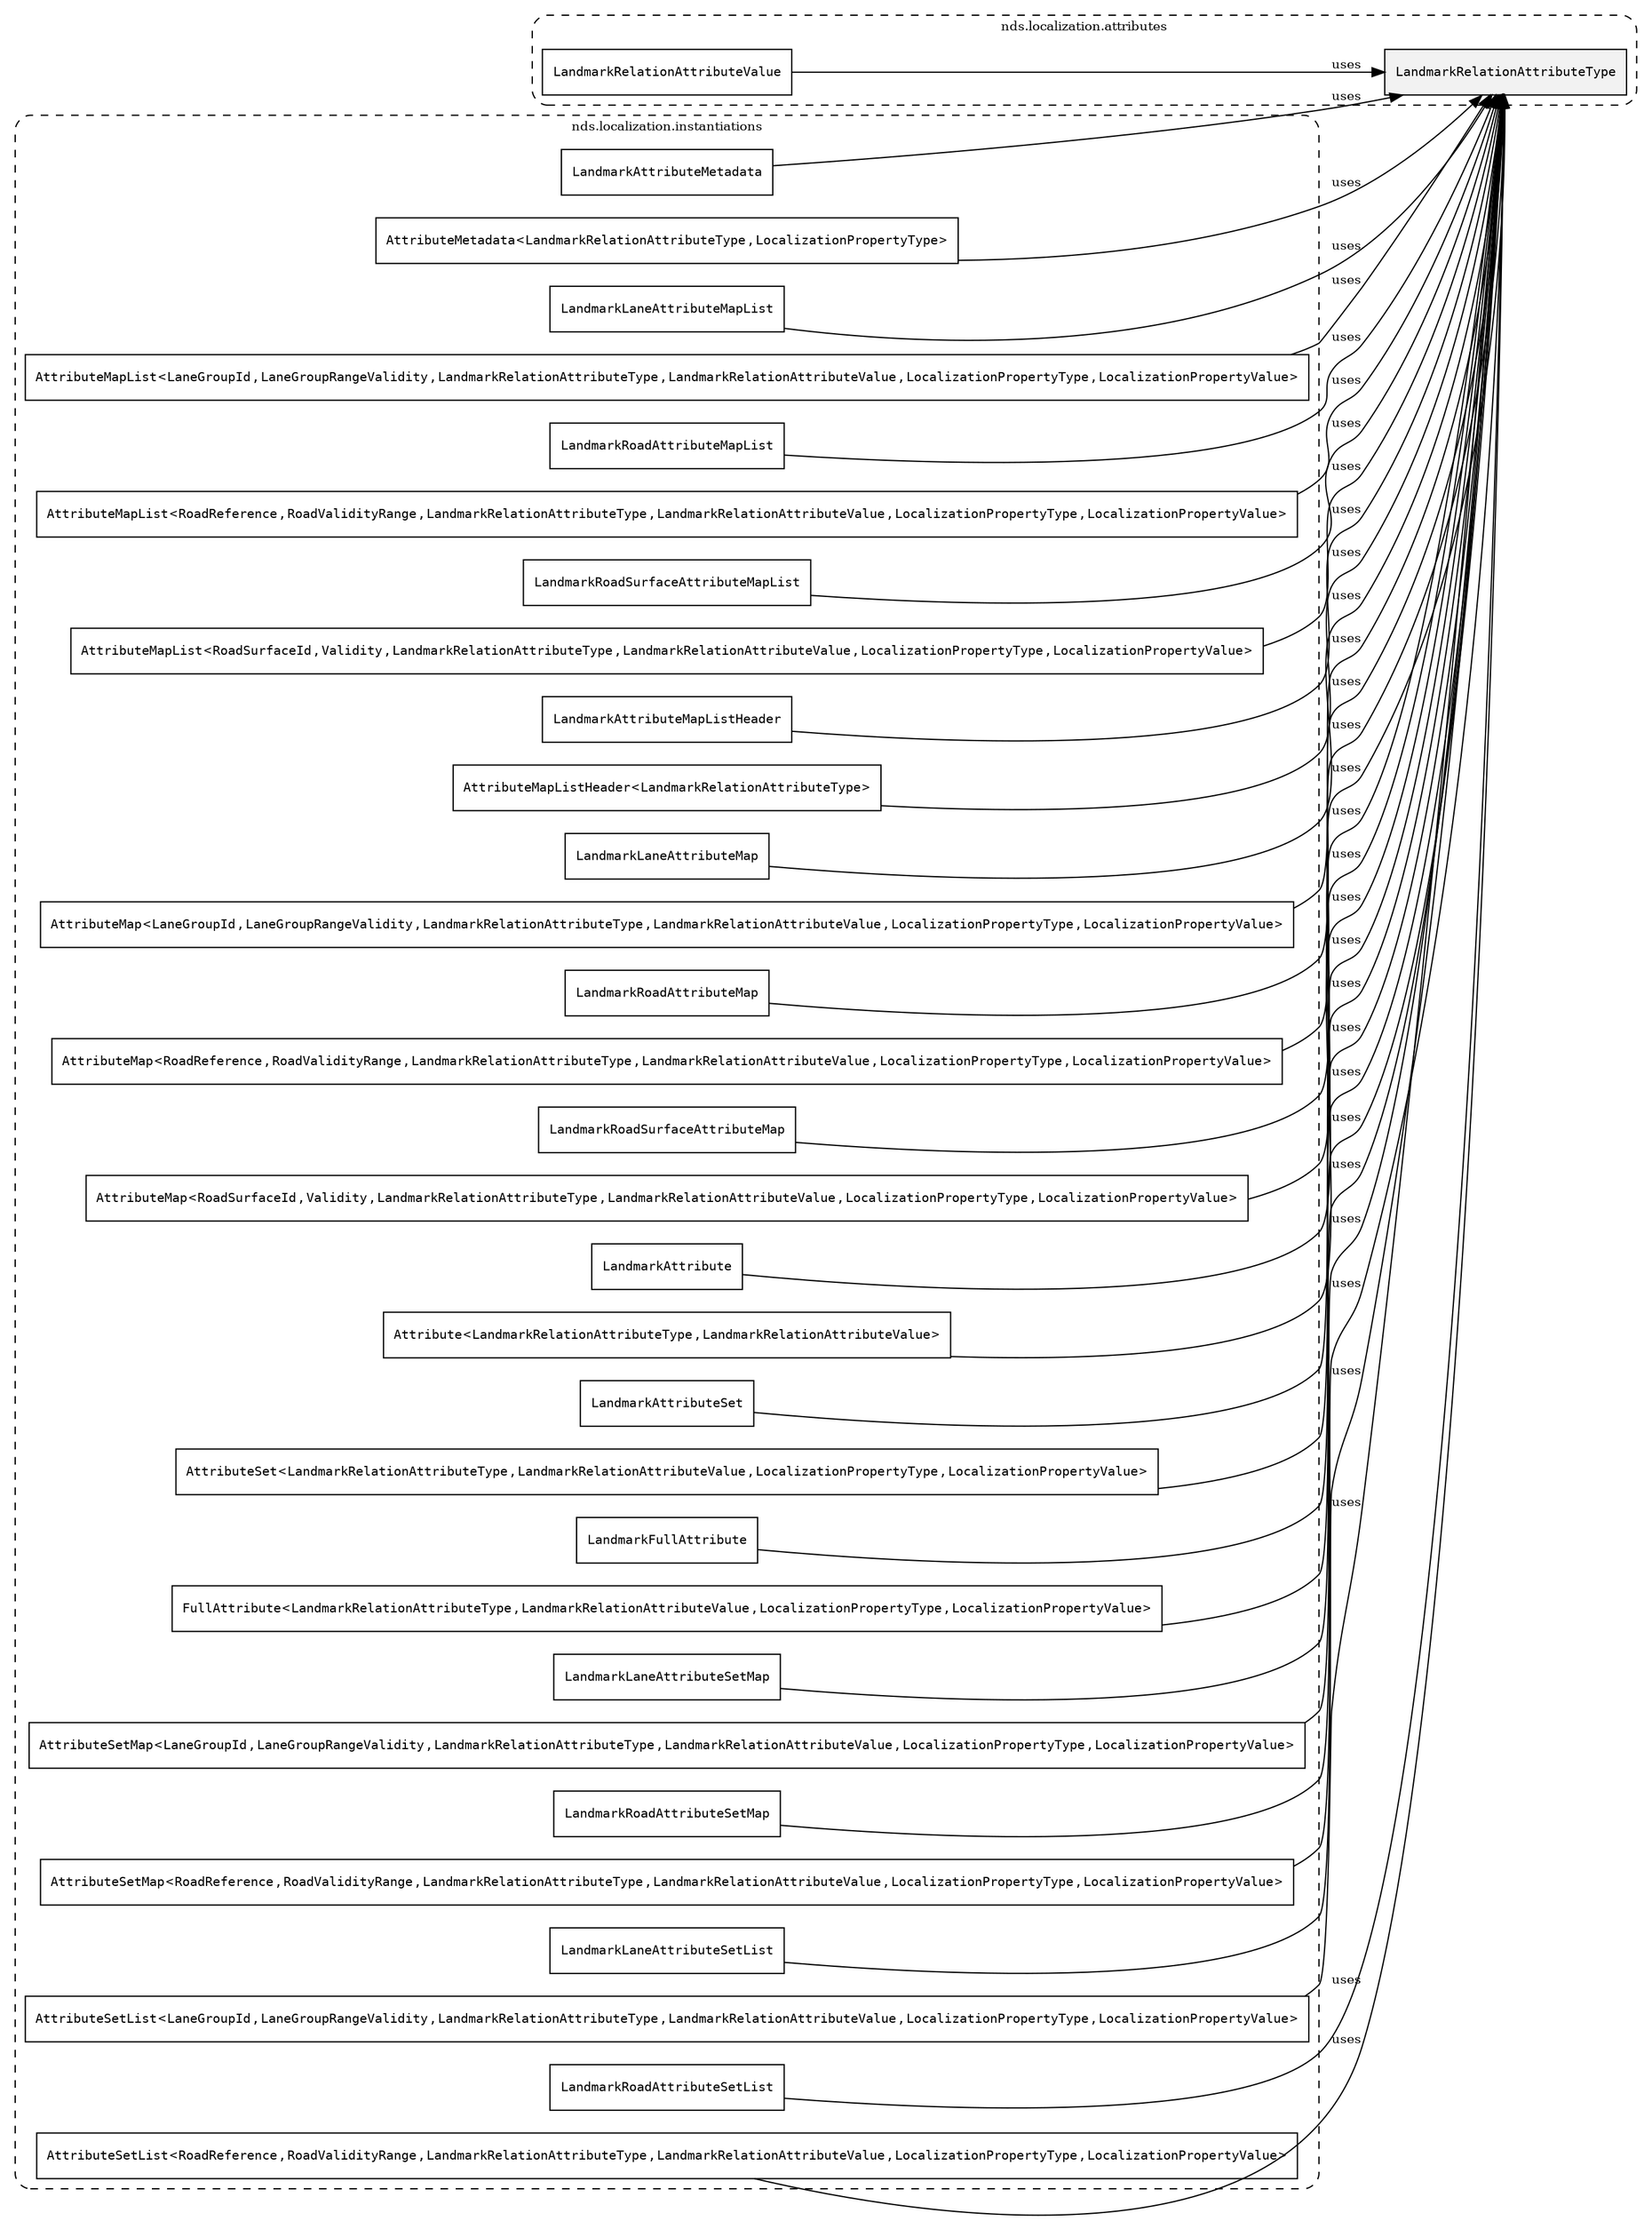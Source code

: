 /**
 * This dot file creates symbol collaboration diagram for LandmarkRelationAttributeType.
 */
digraph ZSERIO
{
    node [shape=box, fontsize=10];
    rankdir="LR";
    fontsize=10;
    tooltip="LandmarkRelationAttributeType collaboration diagram";

    subgraph "cluster_nds.localization.attributes"
    {
        style="dashed, rounded";
        label="nds.localization.attributes";
        tooltip="Package nds.localization.attributes";
        href="../../../content/packages/nds.localization.attributes.html#Package-nds-localization-attributes";
        target="_parent";

        "LandmarkRelationAttributeType" [style="filled", fillcolor="#0000000D", target="_parent", label=<<font face="monospace"><table align="center" border="0" cellspacing="0" cellpadding="0"><tr><td href="../../../content/packages/nds.localization.attributes.html#Enum-LandmarkRelationAttributeType" title="Enum defined in nds.localization.attributes">LandmarkRelationAttributeType</td></tr></table></font>>];
        "LandmarkRelationAttributeValue" [target="_parent", label=<<font face="monospace"><table align="center" border="0" cellspacing="0" cellpadding="0"><tr><td href="../../../content/packages/nds.localization.attributes.html#Choice-LandmarkRelationAttributeValue" title="Choice defined in nds.localization.attributes">LandmarkRelationAttributeValue</td></tr></table></font>>];
    }

    subgraph "cluster_nds.localization.instantiations"
    {
        style="dashed, rounded";
        label="nds.localization.instantiations";
        tooltip="Package nds.localization.instantiations";
        href="../../../content/packages/nds.localization.instantiations.html#Package-nds-localization-instantiations";
        target="_parent";

        "LandmarkAttributeMetadata" [target="_parent", label=<<font face="monospace"><table align="center" border="0" cellspacing="0" cellpadding="0"><tr><td href="../../../content/packages/nds.localization.instantiations.html#InstantiateType-LandmarkAttributeMetadata" title="InstantiateType defined in nds.localization.instantiations">LandmarkAttributeMetadata</td></tr></table></font>>];
        "AttributeMetadata&lt;LandmarkRelationAttributeType,LocalizationPropertyType&gt;" [target="_parent", label=<<font face="monospace"><table align="center" border="0" cellspacing="0" cellpadding="0"><tr><td href="../../../content/packages/nds.core.attributemap.html#Structure-AttributeMetadata" title="Structure defined in nds.core.attributemap">AttributeMetadata</td><td>&lt;</td><td><table align="center" border="0" cellspacing="0" cellpadding="0"><tr><td href="../../../content/packages/nds.localization.attributes.html#Enum-LandmarkRelationAttributeType" title="Enum defined in nds.localization.attributes">LandmarkRelationAttributeType</td></tr></table></td><td>,</td><td><table align="center" border="0" cellspacing="0" cellpadding="0"><tr><td href="../../../content/packages/nds.localization.properties.html#Structure-LocalizationPropertyType" title="Structure defined in nds.localization.properties">LocalizationPropertyType</td></tr></table></td><td>&gt;</td></tr></table></font>>];
        "LandmarkLaneAttributeMapList" [target="_parent", label=<<font face="monospace"><table align="center" border="0" cellspacing="0" cellpadding="0"><tr><td href="../../../content/packages/nds.localization.instantiations.html#InstantiateType-LandmarkLaneAttributeMapList" title="InstantiateType defined in nds.localization.instantiations">LandmarkLaneAttributeMapList</td></tr></table></font>>];
        "AttributeMapList&lt;LaneGroupId,LaneGroupRangeValidity,LandmarkRelationAttributeType,LandmarkRelationAttributeValue,LocalizationPropertyType,LocalizationPropertyValue&gt;" [target="_parent", label=<<font face="monospace"><table align="center" border="0" cellspacing="0" cellpadding="0"><tr><td href="../../../content/packages/nds.core.attributemap.html#Structure-AttributeMapList" title="Structure defined in nds.core.attributemap">AttributeMapList</td><td>&lt;</td><td><table align="center" border="0" cellspacing="0" cellpadding="0"><tr><td href="../../../content/packages/nds.lane.reference.types.html#Subtype-LaneGroupId" title="Subtype defined in nds.lane.reference.types">LaneGroupId</td></tr></table></td><td>,</td><td><table align="center" border="0" cellspacing="0" cellpadding="0"><tr><td href="../../../content/packages/nds.lane.reference.types.html#Structure-LaneGroupRangeValidity" title="Structure defined in nds.lane.reference.types">LaneGroupRangeValidity</td></tr></table></td><td>,</td><td><table align="center" border="0" cellspacing="0" cellpadding="0"><tr><td href="../../../content/packages/nds.localization.attributes.html#Enum-LandmarkRelationAttributeType" title="Enum defined in nds.localization.attributes">LandmarkRelationAttributeType</td></tr></table></td><td>,</td><td><table align="center" border="0" cellspacing="0" cellpadding="0"><tr><td href="../../../content/packages/nds.localization.attributes.html#Choice-LandmarkRelationAttributeValue" title="Choice defined in nds.localization.attributes">LandmarkRelationAttributeValue</td></tr></table></td><td>,</td><td><table align="center" border="0" cellspacing="0" cellpadding="0"><tr><td href="../../../content/packages/nds.localization.properties.html#Structure-LocalizationPropertyType" title="Structure defined in nds.localization.properties">LocalizationPropertyType</td></tr></table></td><td>,</td><td><table align="center" border="0" cellspacing="0" cellpadding="0"><tr><td href="../../../content/packages/nds.localization.properties.html#Structure-LocalizationPropertyValue" title="Structure defined in nds.localization.properties">LocalizationPropertyValue</td></tr></table></td><td>&gt;</td></tr></table></font>>];
        "LandmarkRoadAttributeMapList" [target="_parent", label=<<font face="monospace"><table align="center" border="0" cellspacing="0" cellpadding="0"><tr><td href="../../../content/packages/nds.localization.instantiations.html#InstantiateType-LandmarkRoadAttributeMapList" title="InstantiateType defined in nds.localization.instantiations">LandmarkRoadAttributeMapList</td></tr></table></font>>];
        "AttributeMapList&lt;RoadReference,RoadValidityRange,LandmarkRelationAttributeType,LandmarkRelationAttributeValue,LocalizationPropertyType,LocalizationPropertyValue&gt;" [target="_parent", label=<<font face="monospace"><table align="center" border="0" cellspacing="0" cellpadding="0"><tr><td href="../../../content/packages/nds.core.attributemap.html#Structure-AttributeMapList" title="Structure defined in nds.core.attributemap">AttributeMapList</td><td>&lt;</td><td><table align="center" border="0" cellspacing="0" cellpadding="0"><tr><td href="../../../content/packages/nds.road.reference.types.html#Structure-RoadReference" title="Structure defined in nds.road.reference.types">RoadReference</td></tr></table></td><td>,</td><td><table align="center" border="0" cellspacing="0" cellpadding="0"><tr><td href="../../../content/packages/nds.road.reference.types.html#Structure-RoadValidityRange" title="Structure defined in nds.road.reference.types">RoadValidityRange</td></tr></table></td><td>,</td><td><table align="center" border="0" cellspacing="0" cellpadding="0"><tr><td href="../../../content/packages/nds.localization.attributes.html#Enum-LandmarkRelationAttributeType" title="Enum defined in nds.localization.attributes">LandmarkRelationAttributeType</td></tr></table></td><td>,</td><td><table align="center" border="0" cellspacing="0" cellpadding="0"><tr><td href="../../../content/packages/nds.localization.attributes.html#Choice-LandmarkRelationAttributeValue" title="Choice defined in nds.localization.attributes">LandmarkRelationAttributeValue</td></tr></table></td><td>,</td><td><table align="center" border="0" cellspacing="0" cellpadding="0"><tr><td href="../../../content/packages/nds.localization.properties.html#Structure-LocalizationPropertyType" title="Structure defined in nds.localization.properties">LocalizationPropertyType</td></tr></table></td><td>,</td><td><table align="center" border="0" cellspacing="0" cellpadding="0"><tr><td href="../../../content/packages/nds.localization.properties.html#Structure-LocalizationPropertyValue" title="Structure defined in nds.localization.properties">LocalizationPropertyValue</td></tr></table></td><td>&gt;</td></tr></table></font>>];
        "LandmarkRoadSurfaceAttributeMapList" [target="_parent", label=<<font face="monospace"><table align="center" border="0" cellspacing="0" cellpadding="0"><tr><td href="../../../content/packages/nds.localization.instantiations.html#InstantiateType-LandmarkRoadSurfaceAttributeMapList" title="InstantiateType defined in nds.localization.instantiations">LandmarkRoadSurfaceAttributeMapList</td></tr></table></font>>];
        "AttributeMapList&lt;RoadSurfaceId,Validity,LandmarkRelationAttributeType,LandmarkRelationAttributeValue,LocalizationPropertyType,LocalizationPropertyValue&gt;" [target="_parent", label=<<font face="monospace"><table align="center" border="0" cellspacing="0" cellpadding="0"><tr><td href="../../../content/packages/nds.core.attributemap.html#Structure-AttributeMapList" title="Structure defined in nds.core.attributemap">AttributeMapList</td><td>&lt;</td><td><table align="center" border="0" cellspacing="0" cellpadding="0"><tr><td href="../../../content/packages/nds.lane.reference.types.html#Subtype-RoadSurfaceId" title="Subtype defined in nds.lane.reference.types">RoadSurfaceId</td></tr></table></td><td>,</td><td><table align="center" border="0" cellspacing="0" cellpadding="0"><tr><td href="../../../content/packages/nds.core.attributemap.html#Structure-Validity" title="Structure defined in nds.core.attributemap">Validity</td></tr></table></td><td>,</td><td><table align="center" border="0" cellspacing="0" cellpadding="0"><tr><td href="../../../content/packages/nds.localization.attributes.html#Enum-LandmarkRelationAttributeType" title="Enum defined in nds.localization.attributes">LandmarkRelationAttributeType</td></tr></table></td><td>,</td><td><table align="center" border="0" cellspacing="0" cellpadding="0"><tr><td href="../../../content/packages/nds.localization.attributes.html#Choice-LandmarkRelationAttributeValue" title="Choice defined in nds.localization.attributes">LandmarkRelationAttributeValue</td></tr></table></td><td>,</td><td><table align="center" border="0" cellspacing="0" cellpadding="0"><tr><td href="../../../content/packages/nds.localization.properties.html#Structure-LocalizationPropertyType" title="Structure defined in nds.localization.properties">LocalizationPropertyType</td></tr></table></td><td>,</td><td><table align="center" border="0" cellspacing="0" cellpadding="0"><tr><td href="../../../content/packages/nds.localization.properties.html#Structure-LocalizationPropertyValue" title="Structure defined in nds.localization.properties">LocalizationPropertyValue</td></tr></table></td><td>&gt;</td></tr></table></font>>];
        "LandmarkAttributeMapListHeader" [target="_parent", label=<<font face="monospace"><table align="center" border="0" cellspacing="0" cellpadding="0"><tr><td href="../../../content/packages/nds.localization.instantiations.html#InstantiateType-LandmarkAttributeMapListHeader" title="InstantiateType defined in nds.localization.instantiations">LandmarkAttributeMapListHeader</td></tr></table></font>>];
        "AttributeMapListHeader&lt;LandmarkRelationAttributeType&gt;" [target="_parent", label=<<font face="monospace"><table align="center" border="0" cellspacing="0" cellpadding="0"><tr><td href="../../../content/packages/nds.core.attributemap.html#Structure-AttributeMapListHeader" title="Structure defined in nds.core.attributemap">AttributeMapListHeader</td><td>&lt;</td><td><table align="center" border="0" cellspacing="0" cellpadding="0"><tr><td href="../../../content/packages/nds.localization.attributes.html#Enum-LandmarkRelationAttributeType" title="Enum defined in nds.localization.attributes">LandmarkRelationAttributeType</td></tr></table></td><td>&gt;</td></tr></table></font>>];
        "LandmarkLaneAttributeMap" [target="_parent", label=<<font face="monospace"><table align="center" border="0" cellspacing="0" cellpadding="0"><tr><td href="../../../content/packages/nds.localization.instantiations.html#InstantiateType-LandmarkLaneAttributeMap" title="InstantiateType defined in nds.localization.instantiations">LandmarkLaneAttributeMap</td></tr></table></font>>];
        "AttributeMap&lt;LaneGroupId,LaneGroupRangeValidity,LandmarkRelationAttributeType,LandmarkRelationAttributeValue,LocalizationPropertyType,LocalizationPropertyValue&gt;" [target="_parent", label=<<font face="monospace"><table align="center" border="0" cellspacing="0" cellpadding="0"><tr><td href="../../../content/packages/nds.core.attributemap.html#Structure-AttributeMap" title="Structure defined in nds.core.attributemap">AttributeMap</td><td>&lt;</td><td><table align="center" border="0" cellspacing="0" cellpadding="0"><tr><td href="../../../content/packages/nds.lane.reference.types.html#Subtype-LaneGroupId" title="Subtype defined in nds.lane.reference.types">LaneGroupId</td></tr></table></td><td>,</td><td><table align="center" border="0" cellspacing="0" cellpadding="0"><tr><td href="../../../content/packages/nds.lane.reference.types.html#Structure-LaneGroupRangeValidity" title="Structure defined in nds.lane.reference.types">LaneGroupRangeValidity</td></tr></table></td><td>,</td><td><table align="center" border="0" cellspacing="0" cellpadding="0"><tr><td href="../../../content/packages/nds.localization.attributes.html#Enum-LandmarkRelationAttributeType" title="Enum defined in nds.localization.attributes">LandmarkRelationAttributeType</td></tr></table></td><td>,</td><td><table align="center" border="0" cellspacing="0" cellpadding="0"><tr><td href="../../../content/packages/nds.localization.attributes.html#Choice-LandmarkRelationAttributeValue" title="Choice defined in nds.localization.attributes">LandmarkRelationAttributeValue</td></tr></table></td><td>,</td><td><table align="center" border="0" cellspacing="0" cellpadding="0"><tr><td href="../../../content/packages/nds.localization.properties.html#Structure-LocalizationPropertyType" title="Structure defined in nds.localization.properties">LocalizationPropertyType</td></tr></table></td><td>,</td><td><table align="center" border="0" cellspacing="0" cellpadding="0"><tr><td href="../../../content/packages/nds.localization.properties.html#Structure-LocalizationPropertyValue" title="Structure defined in nds.localization.properties">LocalizationPropertyValue</td></tr></table></td><td>&gt;</td></tr></table></font>>];
        "LandmarkRoadAttributeMap" [target="_parent", label=<<font face="monospace"><table align="center" border="0" cellspacing="0" cellpadding="0"><tr><td href="../../../content/packages/nds.localization.instantiations.html#InstantiateType-LandmarkRoadAttributeMap" title="InstantiateType defined in nds.localization.instantiations">LandmarkRoadAttributeMap</td></tr></table></font>>];
        "AttributeMap&lt;RoadReference,RoadValidityRange,LandmarkRelationAttributeType,LandmarkRelationAttributeValue,LocalizationPropertyType,LocalizationPropertyValue&gt;" [target="_parent", label=<<font face="monospace"><table align="center" border="0" cellspacing="0" cellpadding="0"><tr><td href="../../../content/packages/nds.core.attributemap.html#Structure-AttributeMap" title="Structure defined in nds.core.attributemap">AttributeMap</td><td>&lt;</td><td><table align="center" border="0" cellspacing="0" cellpadding="0"><tr><td href="../../../content/packages/nds.road.reference.types.html#Structure-RoadReference" title="Structure defined in nds.road.reference.types">RoadReference</td></tr></table></td><td>,</td><td><table align="center" border="0" cellspacing="0" cellpadding="0"><tr><td href="../../../content/packages/nds.road.reference.types.html#Structure-RoadValidityRange" title="Structure defined in nds.road.reference.types">RoadValidityRange</td></tr></table></td><td>,</td><td><table align="center" border="0" cellspacing="0" cellpadding="0"><tr><td href="../../../content/packages/nds.localization.attributes.html#Enum-LandmarkRelationAttributeType" title="Enum defined in nds.localization.attributes">LandmarkRelationAttributeType</td></tr></table></td><td>,</td><td><table align="center" border="0" cellspacing="0" cellpadding="0"><tr><td href="../../../content/packages/nds.localization.attributes.html#Choice-LandmarkRelationAttributeValue" title="Choice defined in nds.localization.attributes">LandmarkRelationAttributeValue</td></tr></table></td><td>,</td><td><table align="center" border="0" cellspacing="0" cellpadding="0"><tr><td href="../../../content/packages/nds.localization.properties.html#Structure-LocalizationPropertyType" title="Structure defined in nds.localization.properties">LocalizationPropertyType</td></tr></table></td><td>,</td><td><table align="center" border="0" cellspacing="0" cellpadding="0"><tr><td href="../../../content/packages/nds.localization.properties.html#Structure-LocalizationPropertyValue" title="Structure defined in nds.localization.properties">LocalizationPropertyValue</td></tr></table></td><td>&gt;</td></tr></table></font>>];
        "LandmarkRoadSurfaceAttributeMap" [target="_parent", label=<<font face="monospace"><table align="center" border="0" cellspacing="0" cellpadding="0"><tr><td href="../../../content/packages/nds.localization.instantiations.html#InstantiateType-LandmarkRoadSurfaceAttributeMap" title="InstantiateType defined in nds.localization.instantiations">LandmarkRoadSurfaceAttributeMap</td></tr></table></font>>];
        "AttributeMap&lt;RoadSurfaceId,Validity,LandmarkRelationAttributeType,LandmarkRelationAttributeValue,LocalizationPropertyType,LocalizationPropertyValue&gt;" [target="_parent", label=<<font face="monospace"><table align="center" border="0" cellspacing="0" cellpadding="0"><tr><td href="../../../content/packages/nds.core.attributemap.html#Structure-AttributeMap" title="Structure defined in nds.core.attributemap">AttributeMap</td><td>&lt;</td><td><table align="center" border="0" cellspacing="0" cellpadding="0"><tr><td href="../../../content/packages/nds.lane.reference.types.html#Subtype-RoadSurfaceId" title="Subtype defined in nds.lane.reference.types">RoadSurfaceId</td></tr></table></td><td>,</td><td><table align="center" border="0" cellspacing="0" cellpadding="0"><tr><td href="../../../content/packages/nds.core.attributemap.html#Structure-Validity" title="Structure defined in nds.core.attributemap">Validity</td></tr></table></td><td>,</td><td><table align="center" border="0" cellspacing="0" cellpadding="0"><tr><td href="../../../content/packages/nds.localization.attributes.html#Enum-LandmarkRelationAttributeType" title="Enum defined in nds.localization.attributes">LandmarkRelationAttributeType</td></tr></table></td><td>,</td><td><table align="center" border="0" cellspacing="0" cellpadding="0"><tr><td href="../../../content/packages/nds.localization.attributes.html#Choice-LandmarkRelationAttributeValue" title="Choice defined in nds.localization.attributes">LandmarkRelationAttributeValue</td></tr></table></td><td>,</td><td><table align="center" border="0" cellspacing="0" cellpadding="0"><tr><td href="../../../content/packages/nds.localization.properties.html#Structure-LocalizationPropertyType" title="Structure defined in nds.localization.properties">LocalizationPropertyType</td></tr></table></td><td>,</td><td><table align="center" border="0" cellspacing="0" cellpadding="0"><tr><td href="../../../content/packages/nds.localization.properties.html#Structure-LocalizationPropertyValue" title="Structure defined in nds.localization.properties">LocalizationPropertyValue</td></tr></table></td><td>&gt;</td></tr></table></font>>];
        "LandmarkAttribute" [target="_parent", label=<<font face="monospace"><table align="center" border="0" cellspacing="0" cellpadding="0"><tr><td href="../../../content/packages/nds.localization.instantiations.html#InstantiateType-LandmarkAttribute" title="InstantiateType defined in nds.localization.instantiations">LandmarkAttribute</td></tr></table></font>>];
        "Attribute&lt;LandmarkRelationAttributeType,LandmarkRelationAttributeValue&gt;" [target="_parent", label=<<font face="monospace"><table align="center" border="0" cellspacing="0" cellpadding="0"><tr><td href="../../../content/packages/nds.core.attributemap.html#Structure-Attribute" title="Structure defined in nds.core.attributemap">Attribute</td><td>&lt;</td><td><table align="center" border="0" cellspacing="0" cellpadding="0"><tr><td href="../../../content/packages/nds.localization.attributes.html#Enum-LandmarkRelationAttributeType" title="Enum defined in nds.localization.attributes">LandmarkRelationAttributeType</td></tr></table></td><td>,</td><td><table align="center" border="0" cellspacing="0" cellpadding="0"><tr><td href="../../../content/packages/nds.localization.attributes.html#Choice-LandmarkRelationAttributeValue" title="Choice defined in nds.localization.attributes">LandmarkRelationAttributeValue</td></tr></table></td><td>&gt;</td></tr></table></font>>];
        "LandmarkAttributeSet" [target="_parent", label=<<font face="monospace"><table align="center" border="0" cellspacing="0" cellpadding="0"><tr><td href="../../../content/packages/nds.localization.instantiations.html#InstantiateType-LandmarkAttributeSet" title="InstantiateType defined in nds.localization.instantiations">LandmarkAttributeSet</td></tr></table></font>>];
        "AttributeSet&lt;LandmarkRelationAttributeType,LandmarkRelationAttributeValue,LocalizationPropertyType,LocalizationPropertyValue&gt;" [target="_parent", label=<<font face="monospace"><table align="center" border="0" cellspacing="0" cellpadding="0"><tr><td href="../../../content/packages/nds.core.attributemap.html#Structure-AttributeSet" title="Structure defined in nds.core.attributemap">AttributeSet</td><td>&lt;</td><td><table align="center" border="0" cellspacing="0" cellpadding="0"><tr><td href="../../../content/packages/nds.localization.attributes.html#Enum-LandmarkRelationAttributeType" title="Enum defined in nds.localization.attributes">LandmarkRelationAttributeType</td></tr></table></td><td>,</td><td><table align="center" border="0" cellspacing="0" cellpadding="0"><tr><td href="../../../content/packages/nds.localization.attributes.html#Choice-LandmarkRelationAttributeValue" title="Choice defined in nds.localization.attributes">LandmarkRelationAttributeValue</td></tr></table></td><td>,</td><td><table align="center" border="0" cellspacing="0" cellpadding="0"><tr><td href="../../../content/packages/nds.localization.properties.html#Structure-LocalizationPropertyType" title="Structure defined in nds.localization.properties">LocalizationPropertyType</td></tr></table></td><td>,</td><td><table align="center" border="0" cellspacing="0" cellpadding="0"><tr><td href="../../../content/packages/nds.localization.properties.html#Structure-LocalizationPropertyValue" title="Structure defined in nds.localization.properties">LocalizationPropertyValue</td></tr></table></td><td>&gt;</td></tr></table></font>>];
        "LandmarkFullAttribute" [target="_parent", label=<<font face="monospace"><table align="center" border="0" cellspacing="0" cellpadding="0"><tr><td href="../../../content/packages/nds.localization.instantiations.html#InstantiateType-LandmarkFullAttribute" title="InstantiateType defined in nds.localization.instantiations">LandmarkFullAttribute</td></tr></table></font>>];
        "FullAttribute&lt;LandmarkRelationAttributeType,LandmarkRelationAttributeValue,LocalizationPropertyType,LocalizationPropertyValue&gt;" [target="_parent", label=<<font face="monospace"><table align="center" border="0" cellspacing="0" cellpadding="0"><tr><td href="../../../content/packages/nds.core.attributemap.html#Structure-FullAttribute" title="Structure defined in nds.core.attributemap">FullAttribute</td><td>&lt;</td><td><table align="center" border="0" cellspacing="0" cellpadding="0"><tr><td href="../../../content/packages/nds.localization.attributes.html#Enum-LandmarkRelationAttributeType" title="Enum defined in nds.localization.attributes">LandmarkRelationAttributeType</td></tr></table></td><td>,</td><td><table align="center" border="0" cellspacing="0" cellpadding="0"><tr><td href="../../../content/packages/nds.localization.attributes.html#Choice-LandmarkRelationAttributeValue" title="Choice defined in nds.localization.attributes">LandmarkRelationAttributeValue</td></tr></table></td><td>,</td><td><table align="center" border="0" cellspacing="0" cellpadding="0"><tr><td href="../../../content/packages/nds.localization.properties.html#Structure-LocalizationPropertyType" title="Structure defined in nds.localization.properties">LocalizationPropertyType</td></tr></table></td><td>,</td><td><table align="center" border="0" cellspacing="0" cellpadding="0"><tr><td href="../../../content/packages/nds.localization.properties.html#Structure-LocalizationPropertyValue" title="Structure defined in nds.localization.properties">LocalizationPropertyValue</td></tr></table></td><td>&gt;</td></tr></table></font>>];
        "LandmarkLaneAttributeSetMap" [target="_parent", label=<<font face="monospace"><table align="center" border="0" cellspacing="0" cellpadding="0"><tr><td href="../../../content/packages/nds.localization.instantiations.html#InstantiateType-LandmarkLaneAttributeSetMap" title="InstantiateType defined in nds.localization.instantiations">LandmarkLaneAttributeSetMap</td></tr></table></font>>];
        "AttributeSetMap&lt;LaneGroupId,LaneGroupRangeValidity,LandmarkRelationAttributeType,LandmarkRelationAttributeValue,LocalizationPropertyType,LocalizationPropertyValue&gt;" [target="_parent", label=<<font face="monospace"><table align="center" border="0" cellspacing="0" cellpadding="0"><tr><td href="../../../content/packages/nds.core.attributemap.html#Structure-AttributeSetMap" title="Structure defined in nds.core.attributemap">AttributeSetMap</td><td>&lt;</td><td><table align="center" border="0" cellspacing="0" cellpadding="0"><tr><td href="../../../content/packages/nds.lane.reference.types.html#Subtype-LaneGroupId" title="Subtype defined in nds.lane.reference.types">LaneGroupId</td></tr></table></td><td>,</td><td><table align="center" border="0" cellspacing="0" cellpadding="0"><tr><td href="../../../content/packages/nds.lane.reference.types.html#Structure-LaneGroupRangeValidity" title="Structure defined in nds.lane.reference.types">LaneGroupRangeValidity</td></tr></table></td><td>,</td><td><table align="center" border="0" cellspacing="0" cellpadding="0"><tr><td href="../../../content/packages/nds.localization.attributes.html#Enum-LandmarkRelationAttributeType" title="Enum defined in nds.localization.attributes">LandmarkRelationAttributeType</td></tr></table></td><td>,</td><td><table align="center" border="0" cellspacing="0" cellpadding="0"><tr><td href="../../../content/packages/nds.localization.attributes.html#Choice-LandmarkRelationAttributeValue" title="Choice defined in nds.localization.attributes">LandmarkRelationAttributeValue</td></tr></table></td><td>,</td><td><table align="center" border="0" cellspacing="0" cellpadding="0"><tr><td href="../../../content/packages/nds.localization.properties.html#Structure-LocalizationPropertyType" title="Structure defined in nds.localization.properties">LocalizationPropertyType</td></tr></table></td><td>,</td><td><table align="center" border="0" cellspacing="0" cellpadding="0"><tr><td href="../../../content/packages/nds.localization.properties.html#Structure-LocalizationPropertyValue" title="Structure defined in nds.localization.properties">LocalizationPropertyValue</td></tr></table></td><td>&gt;</td></tr></table></font>>];
        "LandmarkRoadAttributeSetMap" [target="_parent", label=<<font face="monospace"><table align="center" border="0" cellspacing="0" cellpadding="0"><tr><td href="../../../content/packages/nds.localization.instantiations.html#InstantiateType-LandmarkRoadAttributeSetMap" title="InstantiateType defined in nds.localization.instantiations">LandmarkRoadAttributeSetMap</td></tr></table></font>>];
        "AttributeSetMap&lt;RoadReference,RoadValidityRange,LandmarkRelationAttributeType,LandmarkRelationAttributeValue,LocalizationPropertyType,LocalizationPropertyValue&gt;" [target="_parent", label=<<font face="monospace"><table align="center" border="0" cellspacing="0" cellpadding="0"><tr><td href="../../../content/packages/nds.core.attributemap.html#Structure-AttributeSetMap" title="Structure defined in nds.core.attributemap">AttributeSetMap</td><td>&lt;</td><td><table align="center" border="0" cellspacing="0" cellpadding="0"><tr><td href="../../../content/packages/nds.road.reference.types.html#Structure-RoadReference" title="Structure defined in nds.road.reference.types">RoadReference</td></tr></table></td><td>,</td><td><table align="center" border="0" cellspacing="0" cellpadding="0"><tr><td href="../../../content/packages/nds.road.reference.types.html#Structure-RoadValidityRange" title="Structure defined in nds.road.reference.types">RoadValidityRange</td></tr></table></td><td>,</td><td><table align="center" border="0" cellspacing="0" cellpadding="0"><tr><td href="../../../content/packages/nds.localization.attributes.html#Enum-LandmarkRelationAttributeType" title="Enum defined in nds.localization.attributes">LandmarkRelationAttributeType</td></tr></table></td><td>,</td><td><table align="center" border="0" cellspacing="0" cellpadding="0"><tr><td href="../../../content/packages/nds.localization.attributes.html#Choice-LandmarkRelationAttributeValue" title="Choice defined in nds.localization.attributes">LandmarkRelationAttributeValue</td></tr></table></td><td>,</td><td><table align="center" border="0" cellspacing="0" cellpadding="0"><tr><td href="../../../content/packages/nds.localization.properties.html#Structure-LocalizationPropertyType" title="Structure defined in nds.localization.properties">LocalizationPropertyType</td></tr></table></td><td>,</td><td><table align="center" border="0" cellspacing="0" cellpadding="0"><tr><td href="../../../content/packages/nds.localization.properties.html#Structure-LocalizationPropertyValue" title="Structure defined in nds.localization.properties">LocalizationPropertyValue</td></tr></table></td><td>&gt;</td></tr></table></font>>];
        "LandmarkLaneAttributeSetList" [target="_parent", label=<<font face="monospace"><table align="center" border="0" cellspacing="0" cellpadding="0"><tr><td href="../../../content/packages/nds.localization.instantiations.html#InstantiateType-LandmarkLaneAttributeSetList" title="InstantiateType defined in nds.localization.instantiations">LandmarkLaneAttributeSetList</td></tr></table></font>>];
        "AttributeSetList&lt;LaneGroupId,LaneGroupRangeValidity,LandmarkRelationAttributeType,LandmarkRelationAttributeValue,LocalizationPropertyType,LocalizationPropertyValue&gt;" [target="_parent", label=<<font face="monospace"><table align="center" border="0" cellspacing="0" cellpadding="0"><tr><td href="../../../content/packages/nds.core.attributemap.html#Structure-AttributeSetList" title="Structure defined in nds.core.attributemap">AttributeSetList</td><td>&lt;</td><td><table align="center" border="0" cellspacing="0" cellpadding="0"><tr><td href="../../../content/packages/nds.lane.reference.types.html#Subtype-LaneGroupId" title="Subtype defined in nds.lane.reference.types">LaneGroupId</td></tr></table></td><td>,</td><td><table align="center" border="0" cellspacing="0" cellpadding="0"><tr><td href="../../../content/packages/nds.lane.reference.types.html#Structure-LaneGroupRangeValidity" title="Structure defined in nds.lane.reference.types">LaneGroupRangeValidity</td></tr></table></td><td>,</td><td><table align="center" border="0" cellspacing="0" cellpadding="0"><tr><td href="../../../content/packages/nds.localization.attributes.html#Enum-LandmarkRelationAttributeType" title="Enum defined in nds.localization.attributes">LandmarkRelationAttributeType</td></tr></table></td><td>,</td><td><table align="center" border="0" cellspacing="0" cellpadding="0"><tr><td href="../../../content/packages/nds.localization.attributes.html#Choice-LandmarkRelationAttributeValue" title="Choice defined in nds.localization.attributes">LandmarkRelationAttributeValue</td></tr></table></td><td>,</td><td><table align="center" border="0" cellspacing="0" cellpadding="0"><tr><td href="../../../content/packages/nds.localization.properties.html#Structure-LocalizationPropertyType" title="Structure defined in nds.localization.properties">LocalizationPropertyType</td></tr></table></td><td>,</td><td><table align="center" border="0" cellspacing="0" cellpadding="0"><tr><td href="../../../content/packages/nds.localization.properties.html#Structure-LocalizationPropertyValue" title="Structure defined in nds.localization.properties">LocalizationPropertyValue</td></tr></table></td><td>&gt;</td></tr></table></font>>];
        "LandmarkRoadAttributeSetList" [target="_parent", label=<<font face="monospace"><table align="center" border="0" cellspacing="0" cellpadding="0"><tr><td href="../../../content/packages/nds.localization.instantiations.html#InstantiateType-LandmarkRoadAttributeSetList" title="InstantiateType defined in nds.localization.instantiations">LandmarkRoadAttributeSetList</td></tr></table></font>>];
        "AttributeSetList&lt;RoadReference,RoadValidityRange,LandmarkRelationAttributeType,LandmarkRelationAttributeValue,LocalizationPropertyType,LocalizationPropertyValue&gt;" [target="_parent", label=<<font face="monospace"><table align="center" border="0" cellspacing="0" cellpadding="0"><tr><td href="../../../content/packages/nds.core.attributemap.html#Structure-AttributeSetList" title="Structure defined in nds.core.attributemap">AttributeSetList</td><td>&lt;</td><td><table align="center" border="0" cellspacing="0" cellpadding="0"><tr><td href="../../../content/packages/nds.road.reference.types.html#Structure-RoadReference" title="Structure defined in nds.road.reference.types">RoadReference</td></tr></table></td><td>,</td><td><table align="center" border="0" cellspacing="0" cellpadding="0"><tr><td href="../../../content/packages/nds.road.reference.types.html#Structure-RoadValidityRange" title="Structure defined in nds.road.reference.types">RoadValidityRange</td></tr></table></td><td>,</td><td><table align="center" border="0" cellspacing="0" cellpadding="0"><tr><td href="../../../content/packages/nds.localization.attributes.html#Enum-LandmarkRelationAttributeType" title="Enum defined in nds.localization.attributes">LandmarkRelationAttributeType</td></tr></table></td><td>,</td><td><table align="center" border="0" cellspacing="0" cellpadding="0"><tr><td href="../../../content/packages/nds.localization.attributes.html#Choice-LandmarkRelationAttributeValue" title="Choice defined in nds.localization.attributes">LandmarkRelationAttributeValue</td></tr></table></td><td>,</td><td><table align="center" border="0" cellspacing="0" cellpadding="0"><tr><td href="../../../content/packages/nds.localization.properties.html#Structure-LocalizationPropertyType" title="Structure defined in nds.localization.properties">LocalizationPropertyType</td></tr></table></td><td>,</td><td><table align="center" border="0" cellspacing="0" cellpadding="0"><tr><td href="../../../content/packages/nds.localization.properties.html#Structure-LocalizationPropertyValue" title="Structure defined in nds.localization.properties">LocalizationPropertyValue</td></tr></table></td><td>&gt;</td></tr></table></font>>];
    }

    "LandmarkRelationAttributeValue" -> "LandmarkRelationAttributeType" [label="uses", fontsize=10];
    "LandmarkAttributeMetadata" -> "LandmarkRelationAttributeType" [label="uses", fontsize=10];
    "AttributeMetadata&lt;LandmarkRelationAttributeType,LocalizationPropertyType&gt;" -> "LandmarkRelationAttributeType" [label="uses", fontsize=10];
    "LandmarkLaneAttributeMapList" -> "LandmarkRelationAttributeType" [label="uses", fontsize=10];
    "AttributeMapList&lt;LaneGroupId,LaneGroupRangeValidity,LandmarkRelationAttributeType,LandmarkRelationAttributeValue,LocalizationPropertyType,LocalizationPropertyValue&gt;" -> "LandmarkRelationAttributeType" [label="uses", fontsize=10];
    "LandmarkRoadAttributeMapList" -> "LandmarkRelationAttributeType" [label="uses", fontsize=10];
    "AttributeMapList&lt;RoadReference,RoadValidityRange,LandmarkRelationAttributeType,LandmarkRelationAttributeValue,LocalizationPropertyType,LocalizationPropertyValue&gt;" -> "LandmarkRelationAttributeType" [label="uses", fontsize=10];
    "LandmarkRoadSurfaceAttributeMapList" -> "LandmarkRelationAttributeType" [label="uses", fontsize=10];
    "AttributeMapList&lt;RoadSurfaceId,Validity,LandmarkRelationAttributeType,LandmarkRelationAttributeValue,LocalizationPropertyType,LocalizationPropertyValue&gt;" -> "LandmarkRelationAttributeType" [label="uses", fontsize=10];
    "LandmarkAttributeMapListHeader" -> "LandmarkRelationAttributeType" [label="uses", fontsize=10];
    "AttributeMapListHeader&lt;LandmarkRelationAttributeType&gt;" -> "LandmarkRelationAttributeType" [label="uses", fontsize=10];
    "LandmarkLaneAttributeMap" -> "LandmarkRelationAttributeType" [label="uses", fontsize=10];
    "AttributeMap&lt;LaneGroupId,LaneGroupRangeValidity,LandmarkRelationAttributeType,LandmarkRelationAttributeValue,LocalizationPropertyType,LocalizationPropertyValue&gt;" -> "LandmarkRelationAttributeType" [label="uses", fontsize=10];
    "LandmarkRoadAttributeMap" -> "LandmarkRelationAttributeType" [label="uses", fontsize=10];
    "AttributeMap&lt;RoadReference,RoadValidityRange,LandmarkRelationAttributeType,LandmarkRelationAttributeValue,LocalizationPropertyType,LocalizationPropertyValue&gt;" -> "LandmarkRelationAttributeType" [label="uses", fontsize=10];
    "LandmarkRoadSurfaceAttributeMap" -> "LandmarkRelationAttributeType" [label="uses", fontsize=10];
    "AttributeMap&lt;RoadSurfaceId,Validity,LandmarkRelationAttributeType,LandmarkRelationAttributeValue,LocalizationPropertyType,LocalizationPropertyValue&gt;" -> "LandmarkRelationAttributeType" [label="uses", fontsize=10];
    "LandmarkAttribute" -> "LandmarkRelationAttributeType" [label="uses", fontsize=10];
    "Attribute&lt;LandmarkRelationAttributeType,LandmarkRelationAttributeValue&gt;" -> "LandmarkRelationAttributeType" [label="uses", fontsize=10];
    "LandmarkAttributeSet" -> "LandmarkRelationAttributeType" [label="uses", fontsize=10];
    "AttributeSet&lt;LandmarkRelationAttributeType,LandmarkRelationAttributeValue,LocalizationPropertyType,LocalizationPropertyValue&gt;" -> "LandmarkRelationAttributeType" [label="uses", fontsize=10];
    "LandmarkFullAttribute" -> "LandmarkRelationAttributeType" [label="uses", fontsize=10];
    "FullAttribute&lt;LandmarkRelationAttributeType,LandmarkRelationAttributeValue,LocalizationPropertyType,LocalizationPropertyValue&gt;" -> "LandmarkRelationAttributeType" [label="uses", fontsize=10];
    "LandmarkLaneAttributeSetMap" -> "LandmarkRelationAttributeType" [label="uses", fontsize=10];
    "AttributeSetMap&lt;LaneGroupId,LaneGroupRangeValidity,LandmarkRelationAttributeType,LandmarkRelationAttributeValue,LocalizationPropertyType,LocalizationPropertyValue&gt;" -> "LandmarkRelationAttributeType" [label="uses", fontsize=10];
    "LandmarkRoadAttributeSetMap" -> "LandmarkRelationAttributeType" [label="uses", fontsize=10];
    "AttributeSetMap&lt;RoadReference,RoadValidityRange,LandmarkRelationAttributeType,LandmarkRelationAttributeValue,LocalizationPropertyType,LocalizationPropertyValue&gt;" -> "LandmarkRelationAttributeType" [label="uses", fontsize=10];
    "LandmarkLaneAttributeSetList" -> "LandmarkRelationAttributeType" [label="uses", fontsize=10];
    "AttributeSetList&lt;LaneGroupId,LaneGroupRangeValidity,LandmarkRelationAttributeType,LandmarkRelationAttributeValue,LocalizationPropertyType,LocalizationPropertyValue&gt;" -> "LandmarkRelationAttributeType" [label="uses", fontsize=10];
    "LandmarkRoadAttributeSetList" -> "LandmarkRelationAttributeType" [label="uses", fontsize=10];
    "AttributeSetList&lt;RoadReference,RoadValidityRange,LandmarkRelationAttributeType,LandmarkRelationAttributeValue,LocalizationPropertyType,LocalizationPropertyValue&gt;" -> "LandmarkRelationAttributeType" [label="uses", fontsize=10];
}
